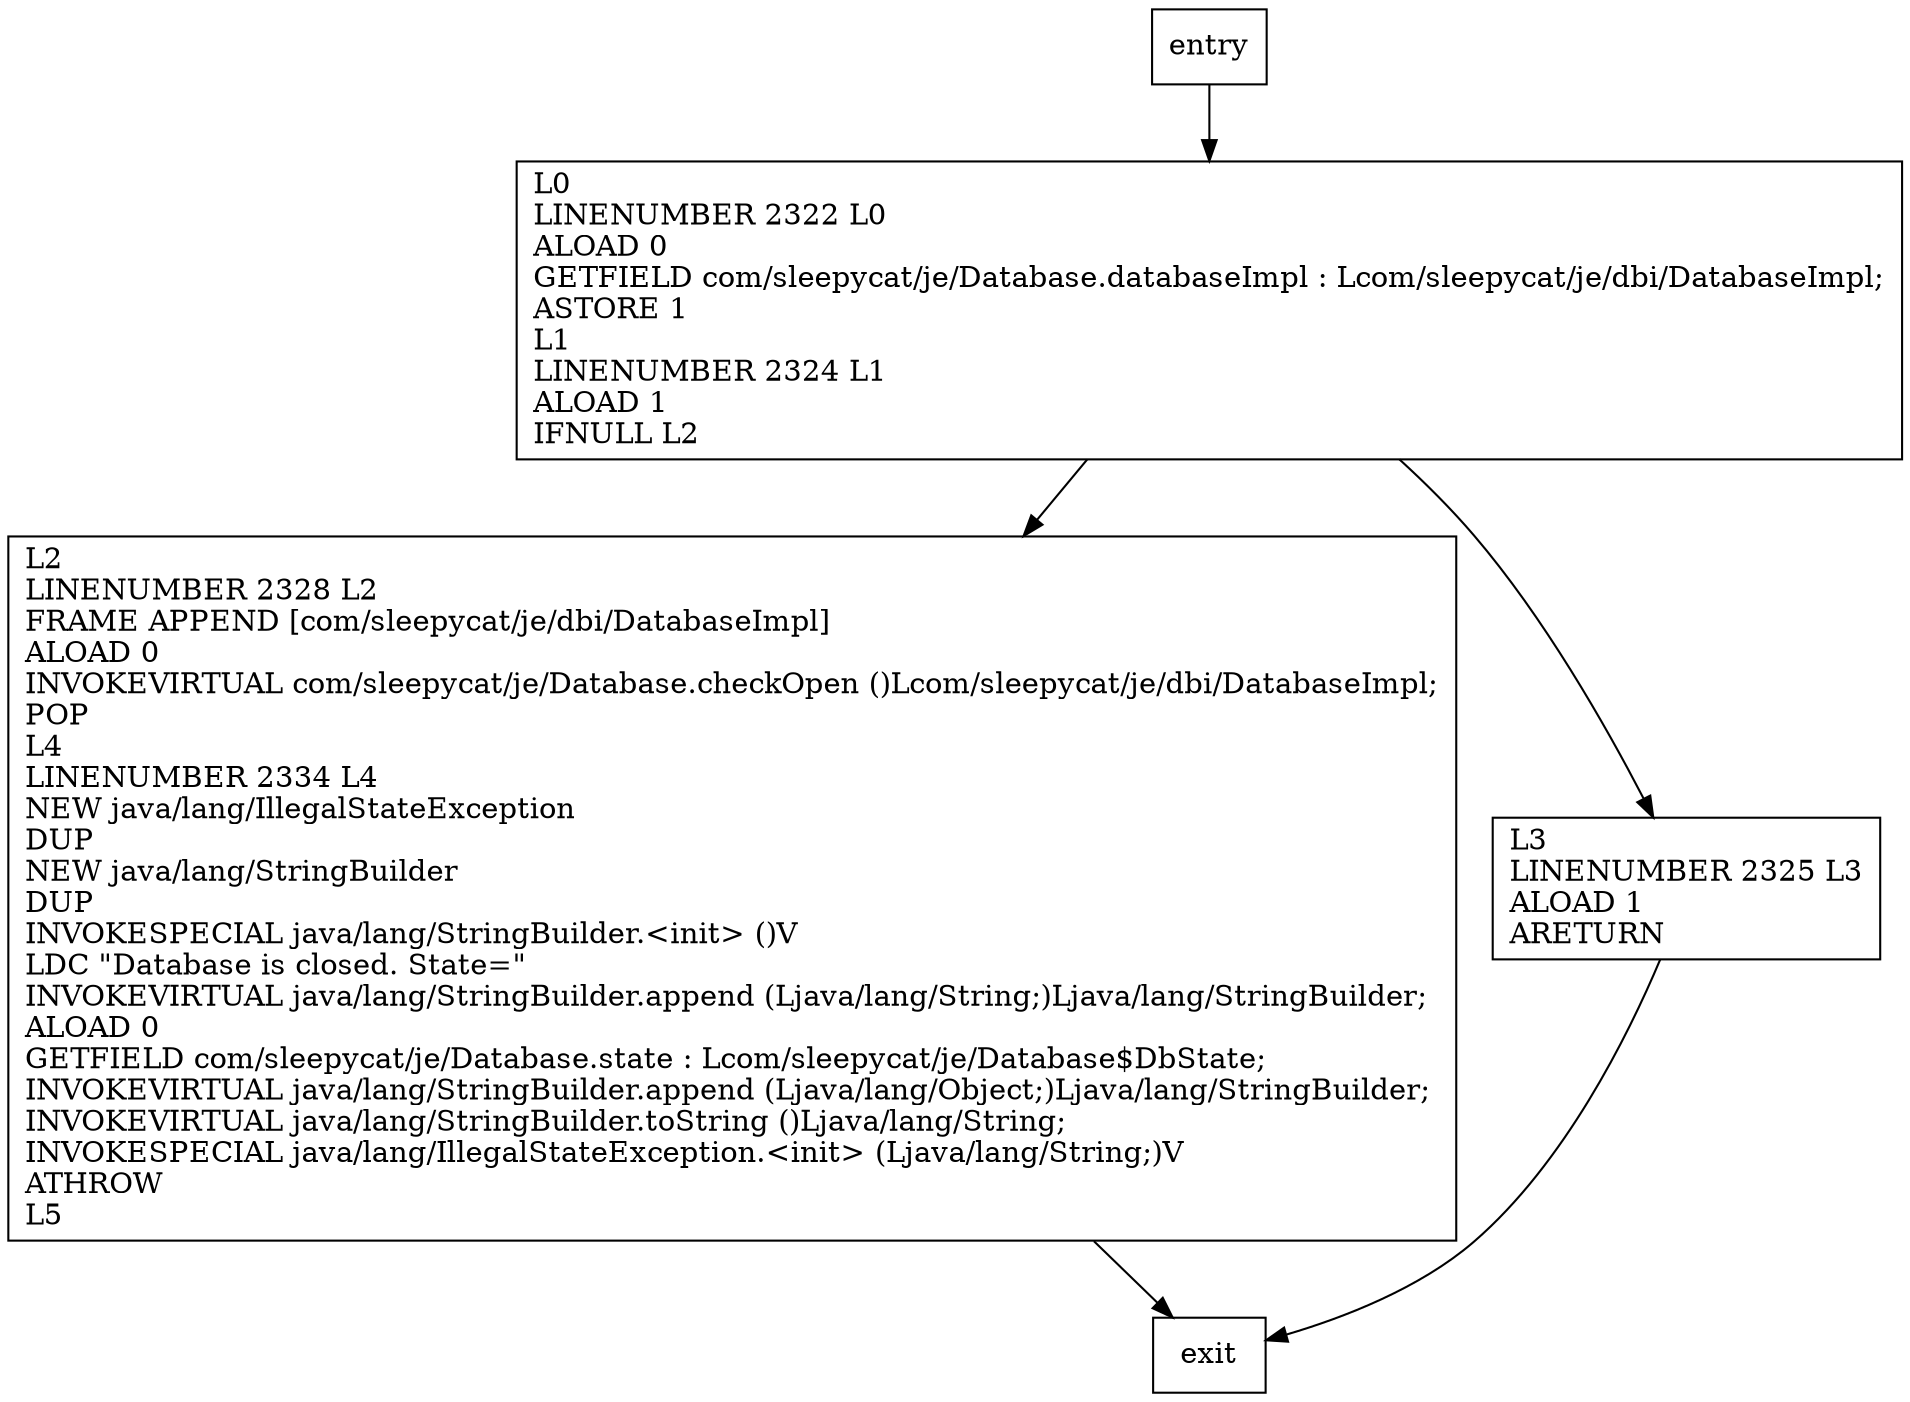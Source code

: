 digraph getDbImpl {
node [shape=record];
1400473065 [label="L2\lLINENUMBER 2328 L2\lFRAME APPEND [com/sleepycat/je/dbi/DatabaseImpl]\lALOAD 0\lINVOKEVIRTUAL com/sleepycat/je/Database.checkOpen ()Lcom/sleepycat/je/dbi/DatabaseImpl;\lPOP\lL4\lLINENUMBER 2334 L4\lNEW java/lang/IllegalStateException\lDUP\lNEW java/lang/StringBuilder\lDUP\lINVOKESPECIAL java/lang/StringBuilder.\<init\> ()V\lLDC \"Database is closed. State=\"\lINVOKEVIRTUAL java/lang/StringBuilder.append (Ljava/lang/String;)Ljava/lang/StringBuilder;\lALOAD 0\lGETFIELD com/sleepycat/je/Database.state : Lcom/sleepycat/je/Database$DbState;\lINVOKEVIRTUAL java/lang/StringBuilder.append (Ljava/lang/Object;)Ljava/lang/StringBuilder;\lINVOKEVIRTUAL java/lang/StringBuilder.toString ()Ljava/lang/String;\lINVOKESPECIAL java/lang/IllegalStateException.\<init\> (Ljava/lang/String;)V\lATHROW\lL5\l"];
215184991 [label="L0\lLINENUMBER 2322 L0\lALOAD 0\lGETFIELD com/sleepycat/je/Database.databaseImpl : Lcom/sleepycat/je/dbi/DatabaseImpl;\lASTORE 1\lL1\lLINENUMBER 2324 L1\lALOAD 1\lIFNULL L2\l"];
1157113196 [label="L3\lLINENUMBER 2325 L3\lALOAD 1\lARETURN\l"];
entry;
exit;
entry -> 215184991
1400473065 -> exit
215184991 -> 1400473065
215184991 -> 1157113196
1157113196 -> exit
}
